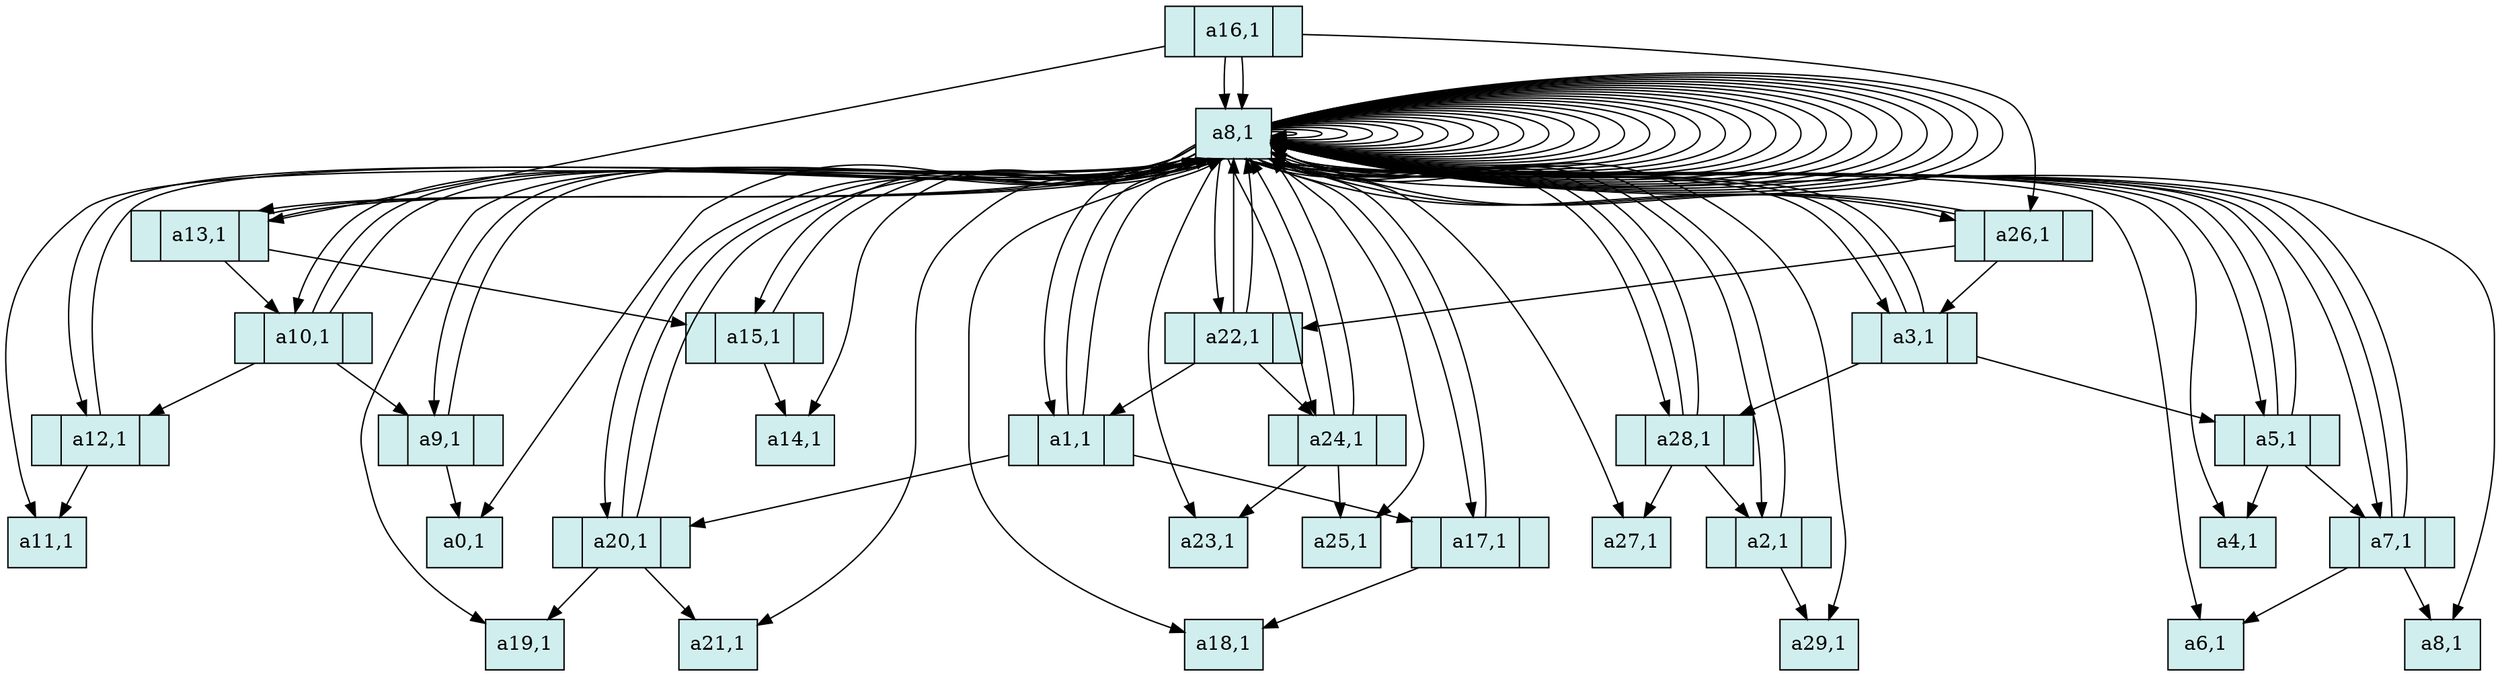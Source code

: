 digraph grafica{
    rankdir=TB;
    node [shape = record, style=filled, fillcolor=lightcyan2];
    nodoa16,1 [ label ="<AI>|a16,1|<AD>"];
    nodoa13,1 [ label ="<AI>|a13,1|<AD>"];
    nodoa10,1 [ label ="<AI>|a10,1|<AD>"];
    nodoa9,1 [ label ="<AI>|a9,1|<AD>"];
    nodoa0,1 [ label ="a0,1"];
    nodoa9,1:AI->nodoa0,1
    nodoa10,1:AI->nodoa9,1
    nodoa12,1 [ label ="<AI>|a12,1|<AD>"];
    nodoa11,1 [ label ="a11,1"];
    nodoa12,1:AI->nodoa11,1
    nodoa10,1:AD->nodoa12,1
    nodoa13,1:AI->nodoa10,1
    nodoa15,1 [ label ="<AI>|a15,1|<AD>"];
    nodoa14,1 [ label ="a14,1"];
    nodoa15,1:AI->nodoa14,1
    nodoa13,1:AD->nodoa15,1
    nodoa16,1:AI->nodoa13,1
    nodoa26,1 [ label ="<AI>|a26,1|<AD>"];
    nodoa22,1 [ label ="<AI>|a22,1|<AD>"];
    nodoa1,1 [ label ="<AI>|a1,1|<AD>"];
    nodoa17,1 [ label ="<AI>|a17,1|<AD>"];
    nodoa18,1 [ label ="a18,1"];
    nodoa17,1:AD->nodoa18,1
    nodoa1,1:AI->nodoa17,1
    nodoa20,1 [ label ="<AI>|a20,1|<AD>"];
    nodoa19,1 [ label ="a19,1"];
    nodoa20,1:AI->nodoa19,1
    nodoa21,1 [ label ="a21,1"];
    nodoa20,1:AD->nodoa21,1
    nodoa1,1:AD->nodoa20,1
    nodoa22,1:AI->nodoa1,1
    nodoa24,1 [ label ="<AI>|a24,1|<AD>"];
    nodoa23,1 [ label ="a23,1"];
    nodoa24,1:AI->nodoa23,1
    nodoa25,1 [ label ="a25,1"];
    nodoa24,1:AD->nodoa25,1
    nodoa22,1:AD->nodoa24,1
    nodoa26,1:AI->nodoa22,1
    nodoa3,1 [ label ="<AI>|a3,1|<AD>"];
    nodoa28,1 [ label ="<AI>|a28,1|<AD>"];
    nodoa27,1 [ label ="a27,1"];
    nodoa28,1:AI->nodoa27,1
    nodoa2,1 [ label ="<AI>|a2,1|<AD>"];
    nodoa29,1 [ label ="a29,1"];
    nodoa2,1:AD->nodoa29,1
    nodoa28,1:AD->nodoa2,1
    nodoa3,1:AI->nodoa28,1
    nodoa5,1 [ label ="<AI>|a5,1|<AD>"];
    nodoa4,1 [ label ="a4,1"];
    nodoa5,1:AI->nodoa4,1
    nodoa7,1 [ label ="<AI>|a7,1|<AD>"];
    nodoa6,1 [ label ="a6,1"];
    nodoa7,1:AI->nodoa6,1
    nodoa8,1 [ label ="a8,1"];
    nodoa7,1:AD->nodoa8,1
    nodoa5,1:AD->nodoa7,1
    nodoa3,1:AD->nodoa5,1
    nodoa26,1:AD->nodoa3,1
    nodoa16,1:AD->nodoa26,1
    }